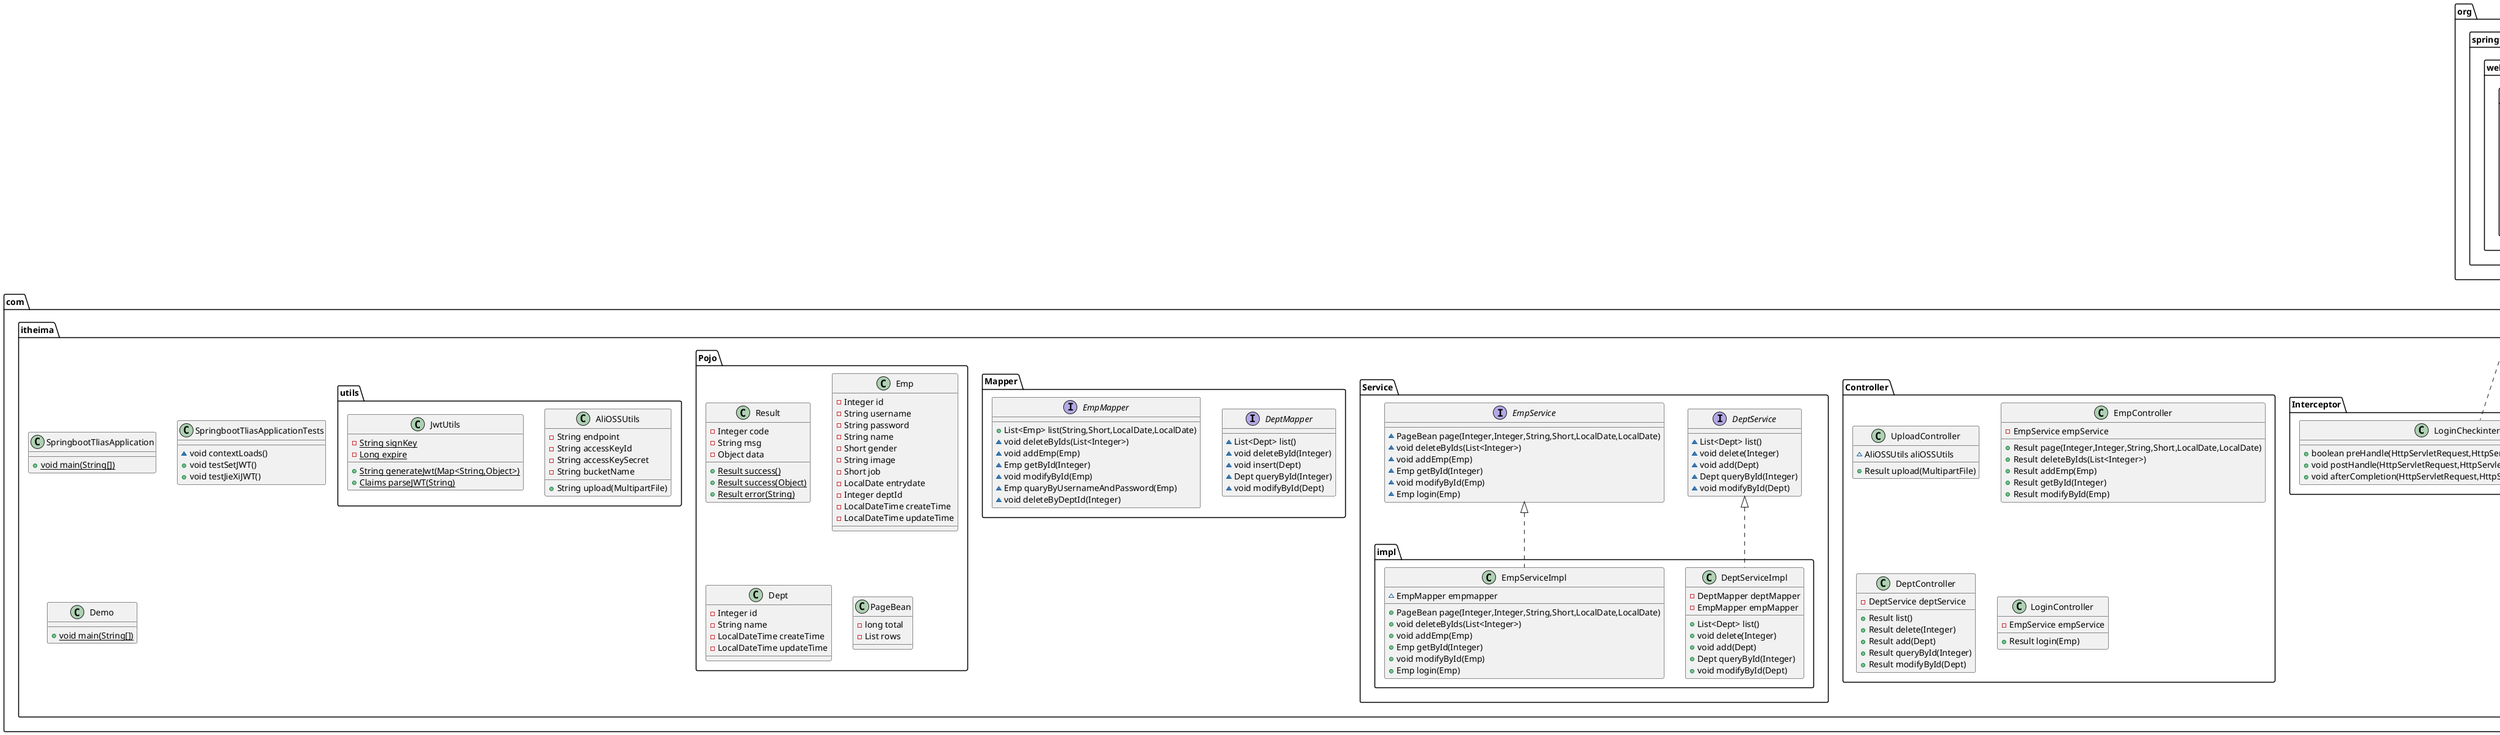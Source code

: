 @startuml
class com.itheima.Exception.GlobalExceptionHandler {
+ Result exception(Exception)
}
class com.itheima.Config.WebConfig {
- LoginCheckinterceptor loginCheckinterceptor
+ void addInterceptors(InterceptorRegistry)
}

class com.itheima.Interceptor.LoginCheckinterceptor {
+ boolean preHandle(HttpServletRequest,HttpServletResponse,Object)
+ void postHandle(HttpServletRequest,HttpServletResponse,Object,ModelAndView)
+ void afterCompletion(HttpServletRequest,HttpServletResponse,Object,Exception)
}
class com.itheima.Controller.UploadController {
~ AliOSSUtils aliOSSUtils
+ Result upload(MultipartFile)
}
class com.itheima.Controller.EmpController {
- EmpService empService
+ Result page(Integer,Integer,String,Short,LocalDate,LocalDate)
+ Result deleteByIds(List<Integer>)
+ Result addEmp(Emp)
+ Result getById(Integer)
+ Result modifyById(Emp)
}
class com.itheima.Controller.DeptController {
- DeptService deptService
+ Result list()
+ Result delete(Integer)
+ Result add(Dept)
+ Result queryById(Integer)
+ Result modifyById(Dept)
}
class com.itheima.Controller.LoginController {
- EmpService empService
+ Result login(Emp)
}

interface com.itheima.Service.DeptService {
~ List<Dept> list()
~ void delete(Integer)
~ void add(Dept)
~ Dept queryById(Integer)
~ void modifyById(Dept)
}
interface com.itheima.Service.EmpService {
~ PageBean page(Integer,Integer,String,Short,LocalDate,LocalDate)
~ void deleteByIds(List<Integer>)
~ void addEmp(Emp)
~ Emp getById(Integer)
~ void modifyById(Emp)
~ Emp login(Emp)
}
class com.itheima.Service.impl.DeptServiceImpl {
- DeptMapper deptMapper
- EmpMapper empMapper
+ List<Dept> list()
+ void delete(Integer)
+ void add(Dept)
+ Dept queryById(Integer)
+ void modifyById(Dept)
}
class com.itheima.Service.impl.EmpServiceImpl {
~ EmpMapper empmapper
+ PageBean page(Integer,Integer,String,Short,LocalDate,LocalDate)
+ void deleteByIds(List<Integer>)
+ void addEmp(Emp)
+ Emp getById(Integer)
+ void modifyById(Emp)
+ Emp login(Emp)
}
interface com.itheima.Mapper.DeptMapper {
~ List<Dept> list()
~ void deleteById(Integer)
~ void insert(Dept)
~ Dept queryById(Integer)
~ void modifyById(Dept)
}
interface com.itheima.Mapper.EmpMapper {
+ List<Emp> list(String,Short,LocalDate,LocalDate)
~ void deleteByIds(List<Integer>)
~ void addEmp(Emp)
~ Emp getById(Integer)
~ void modifyById(Emp)
~ Emp quaryByUsernameAndPassword(Emp)
~ void deleteByDeptId(Integer)
}
class com.itheima.Pojo.Result {
- Integer code
- String msg
- Object data
+ {static} Result success()
+ {static} Result success(Object)
+ {static} Result error(String)
}
class com.itheima.Pojo.Emp {
- Integer id
- String username
- String password
- String name
- Short gender
- String image
- Short job
- LocalDate entrydate
- Integer deptId
- LocalDateTime createTime
- LocalDateTime updateTime
}
class com.itheima.Pojo.Dept {
- Integer id
- String name
- LocalDateTime createTime
- LocalDateTime updateTime
}
class com.itheima.Pojo.PageBean {
- long total
- List rows
}

class com.itheima.utils.AliOSSUtils {
- String endpoint
- String accessKeyId
- String accessKeySecret
- String bucketName
+ String upload(MultipartFile)
}
class com.itheima.utils.JwtUtils {
- {static} String signKey
- {static} Long expire
+ {static} String generateJwt(Map<String,Object>)
+ {static} Claims parseJWT(String)
}



class com.itheima.SpringbootTliasApplication {
+ {static} void main(String[])
}



class com.itheima.SpringbootTliasApplicationTests {
~ void contextLoads()
+ void testSetJWT()
+ void testJieXiJWT()
}

class com.itheima.Demo {
+ {static} void main(String[])
}






com.itheima.Service.EmpService <|.. com.itheima.Service.impl.EmpServiceImpl
org.springframework.web.servlet.config.annotation.WebMvcConfigurer <|.. com.itheima.Config.WebConfig
org.springframework.web.servlet.HandlerInterceptor <|.. com.itheima.Interceptor.LoginCheckinterceptor
com.itheima.Service.DeptService <|.. com.itheima.Service.impl.DeptServiceImpl

@enduml